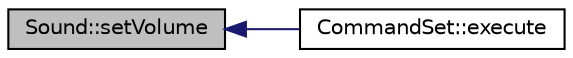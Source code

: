 digraph "Sound::setVolume"
{
 // INTERACTIVE_SVG=YES
  edge [fontname="Helvetica",fontsize="10",labelfontname="Helvetica",labelfontsize="10"];
  node [fontname="Helvetica",fontsize="10",shape=record];
  rankdir="LR";
  Node1 [label="Sound::setVolume",height=0.2,width=0.4,color="black", fillcolor="grey75", style="filled" fontcolor="black"];
  Node1 -> Node2 [dir="back",color="midnightblue",fontsize="10",style="solid",fontname="Helvetica"];
  Node2 [label="CommandSet::execute",height=0.2,width=0.4,color="black", fillcolor="white", style="filled",URL="$class_command_set.html#a552d329f64c0ed706751cc04e46571c4"];
}
